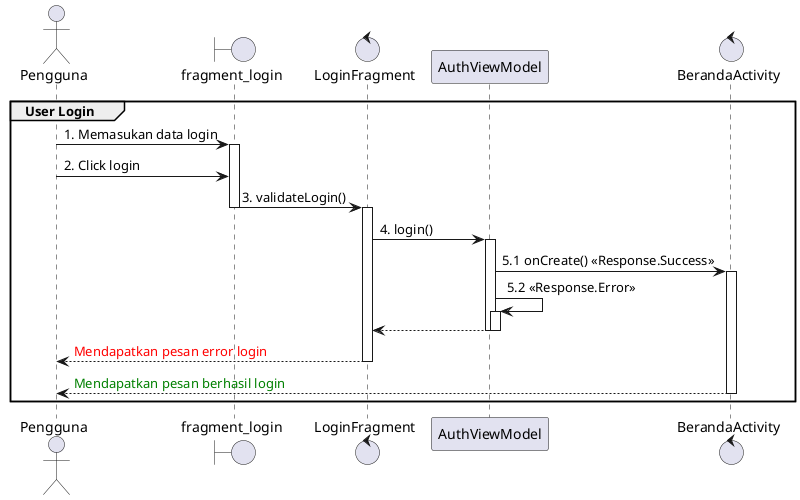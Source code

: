 @startuml
'https://plantuml.com/sequence-diagram
group User Login
actor       Pengguna
boundary    fragment_login
control     LoginFragment

Pengguna -> fragment_login : 1. Memasukan data login
activate fragment_login
Pengguna -> fragment_login : 2. Click login

fragment_login -> LoginFragment : 3. validateLogin()
deactivate fragment_login

activate LoginFragment
LoginFragment -> AuthViewModel : 4. login()
activate AuthViewModel

control BerandaActivity
AuthViewModel -> BerandaActivity : 5.1 onCreate() <<Response.Success>>
activate BerandaActivity

AuthViewModel -> AuthViewModel : 5.2 <<Response.Error>>
activate AuthViewModel
LoginFragment <-- AuthViewModel
deactivate AuthViewModel
deactivate AuthViewModel

Pengguna <-- LoginFragment : <font color=red>Mendapatkan pesan error login
deactivate LoginFragment

Pengguna <-- BerandaActivity :  <font color=green>Mendapatkan pesan berhasil login
deactivate BerandaActivity
end
@enduml